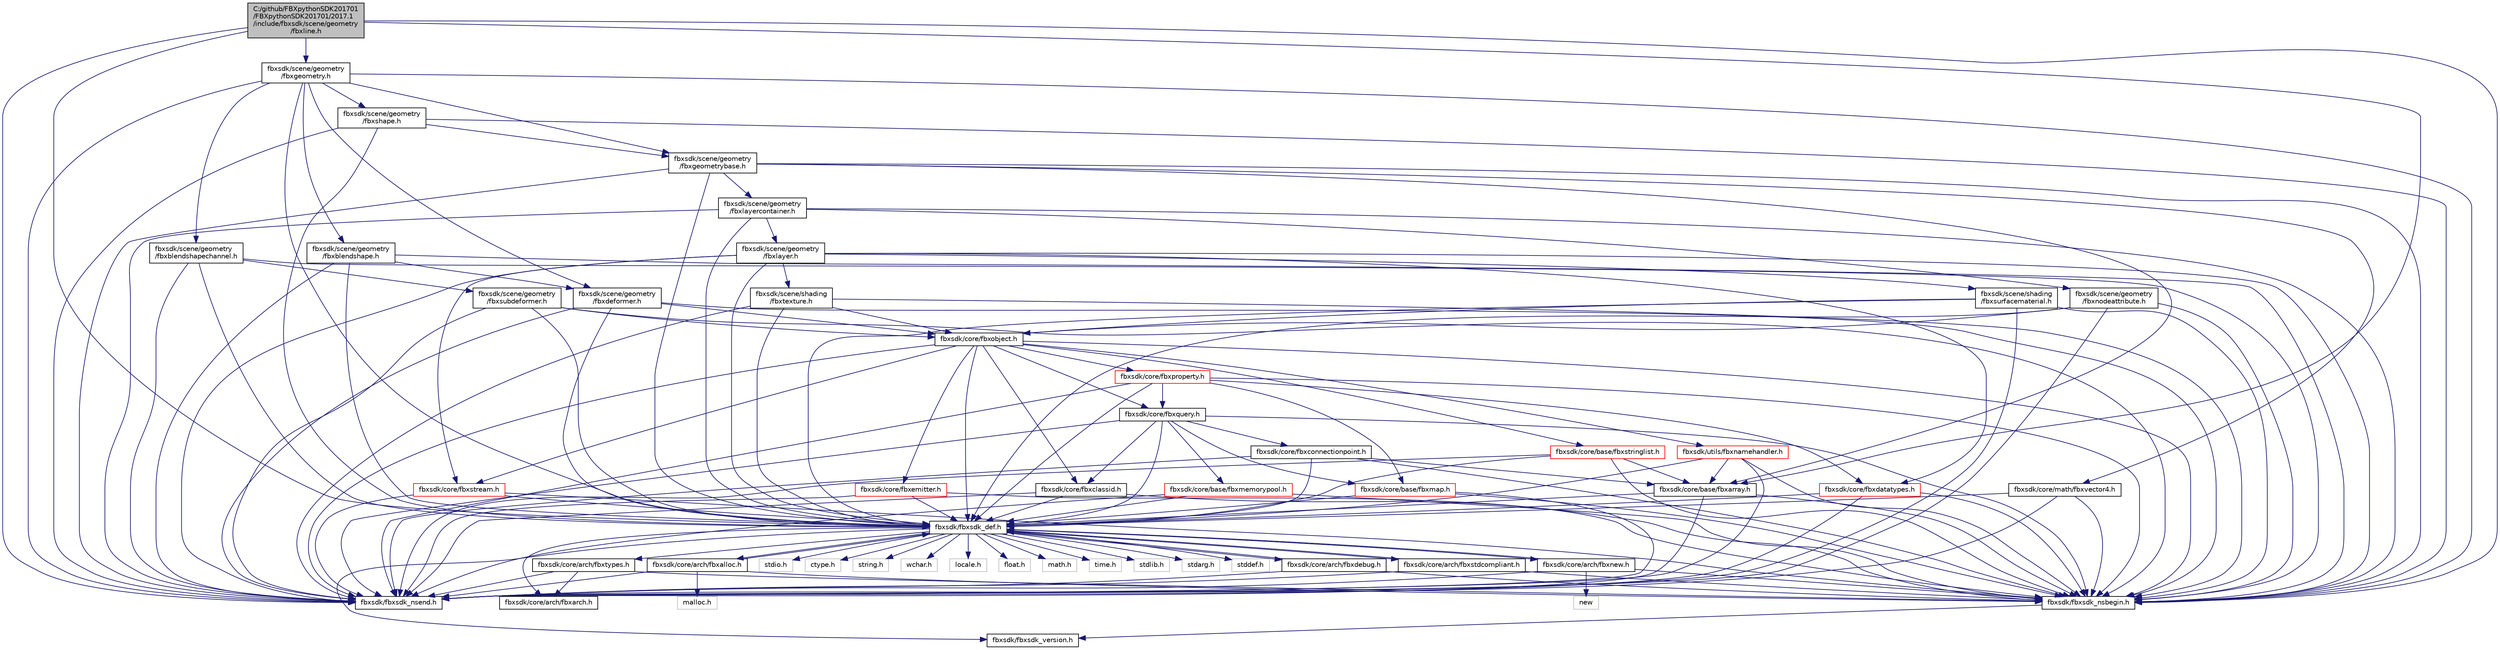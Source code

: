 digraph "C:/github/FBXpythonSDK201701/FBXpythonSDK201701/2017.1/include/fbxsdk/scene/geometry/fbxline.h"
{
  edge [fontname="Helvetica",fontsize="10",labelfontname="Helvetica",labelfontsize="10"];
  node [fontname="Helvetica",fontsize="10",shape=record];
  Node0 [label="C:/github/FBXpythonSDK201701\l/FBXpythonSDK201701/2017.1\l/include/fbxsdk/scene/geometry\l/fbxline.h",height=0.2,width=0.4,color="black", fillcolor="grey75", style="filled", fontcolor="black"];
  Node0 -> Node1 [color="midnightblue",fontsize="10",style="solid"];
  Node1 [label="fbxsdk/fbxsdk_def.h",height=0.2,width=0.4,color="black", fillcolor="white", style="filled",URL="$fbxsdk__def_8h.html"];
  Node1 -> Node2 [color="midnightblue",fontsize="10",style="solid"];
  Node2 [label="stdlib.h",height=0.2,width=0.4,color="grey75", fillcolor="white", style="filled"];
  Node1 -> Node3 [color="midnightblue",fontsize="10",style="solid"];
  Node3 [label="stdarg.h",height=0.2,width=0.4,color="grey75", fillcolor="white", style="filled"];
  Node1 -> Node4 [color="midnightblue",fontsize="10",style="solid"];
  Node4 [label="stddef.h",height=0.2,width=0.4,color="grey75", fillcolor="white", style="filled"];
  Node1 -> Node5 [color="midnightblue",fontsize="10",style="solid"];
  Node5 [label="stdio.h",height=0.2,width=0.4,color="grey75", fillcolor="white", style="filled"];
  Node1 -> Node6 [color="midnightblue",fontsize="10",style="solid"];
  Node6 [label="ctype.h",height=0.2,width=0.4,color="grey75", fillcolor="white", style="filled"];
  Node1 -> Node7 [color="midnightblue",fontsize="10",style="solid"];
  Node7 [label="string.h",height=0.2,width=0.4,color="grey75", fillcolor="white", style="filled"];
  Node1 -> Node8 [color="midnightblue",fontsize="10",style="solid"];
  Node8 [label="wchar.h",height=0.2,width=0.4,color="grey75", fillcolor="white", style="filled"];
  Node1 -> Node9 [color="midnightblue",fontsize="10",style="solid"];
  Node9 [label="locale.h",height=0.2,width=0.4,color="grey75", fillcolor="white", style="filled"];
  Node1 -> Node10 [color="midnightblue",fontsize="10",style="solid"];
  Node10 [label="float.h",height=0.2,width=0.4,color="grey75", fillcolor="white", style="filled"];
  Node1 -> Node11 [color="midnightblue",fontsize="10",style="solid"];
  Node11 [label="math.h",height=0.2,width=0.4,color="grey75", fillcolor="white", style="filled"];
  Node1 -> Node12 [color="midnightblue",fontsize="10",style="solid"];
  Node12 [label="time.h",height=0.2,width=0.4,color="grey75", fillcolor="white", style="filled"];
  Node1 -> Node13 [color="midnightblue",fontsize="10",style="solid"];
  Node13 [label="fbxsdk/fbxsdk_version.h",height=0.2,width=0.4,color="black", fillcolor="white", style="filled",URL="$fbxsdk__version_8h.html"];
  Node1 -> Node14 [color="midnightblue",fontsize="10",style="solid"];
  Node14 [label="fbxsdk/core/arch/fbxarch.h",height=0.2,width=0.4,color="black", fillcolor="white", style="filled",URL="$fbxarch_8h.html"];
  Node1 -> Node15 [color="midnightblue",fontsize="10",style="solid"];
  Node15 [label="fbxsdk/core/arch/fbxtypes.h",height=0.2,width=0.4,color="black", fillcolor="white", style="filled",URL="$fbxtypes_8h.html"];
  Node15 -> Node14 [color="midnightblue",fontsize="10",style="solid"];
  Node15 -> Node16 [color="midnightblue",fontsize="10",style="solid"];
  Node16 [label="fbxsdk/fbxsdk_nsbegin.h",height=0.2,width=0.4,color="black", fillcolor="white", style="filled",URL="$fbxsdk__nsbegin_8h.html"];
  Node16 -> Node13 [color="midnightblue",fontsize="10",style="solid"];
  Node15 -> Node17 [color="midnightblue",fontsize="10",style="solid"];
  Node17 [label="fbxsdk/fbxsdk_nsend.h",height=0.2,width=0.4,color="black", fillcolor="white", style="filled",URL="$fbxsdk__nsend_8h.html"];
  Node1 -> Node18 [color="midnightblue",fontsize="10",style="solid"];
  Node18 [label="fbxsdk/core/arch/fbxdebug.h",height=0.2,width=0.4,color="black", fillcolor="white", style="filled",URL="$fbxdebug_8h.html"];
  Node18 -> Node1 [color="midnightblue",fontsize="10",style="solid"];
  Node18 -> Node16 [color="midnightblue",fontsize="10",style="solid"];
  Node18 -> Node17 [color="midnightblue",fontsize="10",style="solid"];
  Node1 -> Node19 [color="midnightblue",fontsize="10",style="solid"];
  Node19 [label="fbxsdk/core/arch/fbxalloc.h",height=0.2,width=0.4,color="black", fillcolor="white", style="filled",URL="$fbxalloc_8h.html"];
  Node19 -> Node1 [color="midnightblue",fontsize="10",style="solid"];
  Node19 -> Node20 [color="midnightblue",fontsize="10",style="solid"];
  Node20 [label="malloc.h",height=0.2,width=0.4,color="grey75", fillcolor="white", style="filled"];
  Node19 -> Node16 [color="midnightblue",fontsize="10",style="solid"];
  Node19 -> Node17 [color="midnightblue",fontsize="10",style="solid"];
  Node1 -> Node21 [color="midnightblue",fontsize="10",style="solid"];
  Node21 [label="fbxsdk/core/arch/fbxnew.h",height=0.2,width=0.4,color="black", fillcolor="white", style="filled",URL="$fbxnew_8h.html"];
  Node21 -> Node1 [color="midnightblue",fontsize="10",style="solid"];
  Node21 -> Node22 [color="midnightblue",fontsize="10",style="solid"];
  Node22 [label="new",height=0.2,width=0.4,color="grey75", fillcolor="white", style="filled"];
  Node21 -> Node16 [color="midnightblue",fontsize="10",style="solid"];
  Node21 -> Node17 [color="midnightblue",fontsize="10",style="solid"];
  Node1 -> Node23 [color="midnightblue",fontsize="10",style="solid"];
  Node23 [label="fbxsdk/core/arch/fbxstdcompliant.h",height=0.2,width=0.4,color="black", fillcolor="white", style="filled",URL="$fbxstdcompliant_8h.html"];
  Node23 -> Node1 [color="midnightblue",fontsize="10",style="solid"];
  Node23 -> Node16 [color="midnightblue",fontsize="10",style="solid"];
  Node23 -> Node17 [color="midnightblue",fontsize="10",style="solid"];
  Node0 -> Node24 [color="midnightblue",fontsize="10",style="solid"];
  Node24 [label="fbxsdk/core/base/fbxarray.h",height=0.2,width=0.4,color="black", fillcolor="white", style="filled",URL="$fbxarray_8h.html"];
  Node24 -> Node1 [color="midnightblue",fontsize="10",style="solid"];
  Node24 -> Node16 [color="midnightblue",fontsize="10",style="solid"];
  Node24 -> Node17 [color="midnightblue",fontsize="10",style="solid"];
  Node0 -> Node25 [color="midnightblue",fontsize="10",style="solid"];
  Node25 [label="fbxsdk/scene/geometry\l/fbxgeometry.h",height=0.2,width=0.4,color="black", fillcolor="white", style="filled",URL="$fbxgeometry_8h.html"];
  Node25 -> Node1 [color="midnightblue",fontsize="10",style="solid"];
  Node25 -> Node26 [color="midnightblue",fontsize="10",style="solid"];
  Node26 [label="fbxsdk/scene/geometry\l/fbxgeometrybase.h",height=0.2,width=0.4,color="black", fillcolor="white", style="filled",URL="$fbxgeometrybase_8h.html"];
  Node26 -> Node1 [color="midnightblue",fontsize="10",style="solid"];
  Node26 -> Node24 [color="midnightblue",fontsize="10",style="solid"];
  Node26 -> Node27 [color="midnightblue",fontsize="10",style="solid"];
  Node27 [label="fbxsdk/core/math/fbxvector4.h",height=0.2,width=0.4,color="black", fillcolor="white", style="filled",URL="$fbxvector4_8h.html"];
  Node27 -> Node1 [color="midnightblue",fontsize="10",style="solid"];
  Node27 -> Node16 [color="midnightblue",fontsize="10",style="solid"];
  Node27 -> Node17 [color="midnightblue",fontsize="10",style="solid"];
  Node26 -> Node28 [color="midnightblue",fontsize="10",style="solid"];
  Node28 [label="fbxsdk/scene/geometry\l/fbxlayercontainer.h",height=0.2,width=0.4,color="black", fillcolor="white", style="filled",URL="$fbxlayercontainer_8h.html"];
  Node28 -> Node1 [color="midnightblue",fontsize="10",style="solid"];
  Node28 -> Node29 [color="midnightblue",fontsize="10",style="solid"];
  Node29 [label="fbxsdk/scene/geometry\l/fbxnodeattribute.h",height=0.2,width=0.4,color="black", fillcolor="white", style="filled",URL="$fbxnodeattribute_8h.html"];
  Node29 -> Node1 [color="midnightblue",fontsize="10",style="solid"];
  Node29 -> Node30 [color="midnightblue",fontsize="10",style="solid"];
  Node30 [label="fbxsdk/core/fbxobject.h",height=0.2,width=0.4,color="black", fillcolor="white", style="filled",URL="$fbxobject_8h.html"];
  Node30 -> Node1 [color="midnightblue",fontsize="10",style="solid"];
  Node30 -> Node31 [color="midnightblue",fontsize="10",style="solid"];
  Node31 [label="fbxsdk/core/fbxclassid.h",height=0.2,width=0.4,color="black", fillcolor="white", style="filled",URL="$fbxclassid_8h.html"];
  Node31 -> Node1 [color="midnightblue",fontsize="10",style="solid"];
  Node31 -> Node16 [color="midnightblue",fontsize="10",style="solid"];
  Node31 -> Node17 [color="midnightblue",fontsize="10",style="solid"];
  Node30 -> Node32 [color="midnightblue",fontsize="10",style="solid"];
  Node32 [label="fbxsdk/core/fbxquery.h",height=0.2,width=0.4,color="black", fillcolor="white", style="filled",URL="$fbxquery_8h.html"];
  Node32 -> Node1 [color="midnightblue",fontsize="10",style="solid"];
  Node32 -> Node31 [color="midnightblue",fontsize="10",style="solid"];
  Node32 -> Node33 [color="midnightblue",fontsize="10",style="solid"];
  Node33 [label="fbxsdk/core/fbxconnectionpoint.h",height=0.2,width=0.4,color="black", fillcolor="white", style="filled",URL="$fbxconnectionpoint_8h.html"];
  Node33 -> Node1 [color="midnightblue",fontsize="10",style="solid"];
  Node33 -> Node24 [color="midnightblue",fontsize="10",style="solid"];
  Node33 -> Node16 [color="midnightblue",fontsize="10",style="solid"];
  Node33 -> Node17 [color="midnightblue",fontsize="10",style="solid"];
  Node32 -> Node34 [color="midnightblue",fontsize="10",style="solid"];
  Node34 [label="fbxsdk/core/base/fbxmap.h",height=0.2,width=0.4,color="red", fillcolor="white", style="filled",URL="$fbxmap_8h.html"];
  Node34 -> Node1 [color="midnightblue",fontsize="10",style="solid"];
  Node34 -> Node16 [color="midnightblue",fontsize="10",style="solid"];
  Node34 -> Node17 [color="midnightblue",fontsize="10",style="solid"];
  Node32 -> Node39 [color="midnightblue",fontsize="10",style="solid"];
  Node39 [label="fbxsdk/core/base/fbxmemorypool.h",height=0.2,width=0.4,color="red", fillcolor="white", style="filled",URL="$fbxmemorypool_8h.html"];
  Node39 -> Node1 [color="midnightblue",fontsize="10",style="solid"];
  Node39 -> Node16 [color="midnightblue",fontsize="10",style="solid"];
  Node39 -> Node17 [color="midnightblue",fontsize="10",style="solid"];
  Node32 -> Node16 [color="midnightblue",fontsize="10",style="solid"];
  Node32 -> Node17 [color="midnightblue",fontsize="10",style="solid"];
  Node30 -> Node41 [color="midnightblue",fontsize="10",style="solid"];
  Node41 [label="fbxsdk/core/fbxemitter.h",height=0.2,width=0.4,color="red", fillcolor="white", style="filled",URL="$fbxemitter_8h.html"];
  Node41 -> Node1 [color="midnightblue",fontsize="10",style="solid"];
  Node41 -> Node16 [color="midnightblue",fontsize="10",style="solid"];
  Node41 -> Node17 [color="midnightblue",fontsize="10",style="solid"];
  Node30 -> Node51 [color="midnightblue",fontsize="10",style="solid"];
  Node51 [label="fbxsdk/core/fbxproperty.h",height=0.2,width=0.4,color="red", fillcolor="white", style="filled",URL="$fbxproperty_8h.html"];
  Node51 -> Node1 [color="midnightblue",fontsize="10",style="solid"];
  Node51 -> Node32 [color="midnightblue",fontsize="10",style="solid"];
  Node51 -> Node53 [color="midnightblue",fontsize="10",style="solid"];
  Node53 [label="fbxsdk/core/fbxdatatypes.h",height=0.2,width=0.4,color="red", fillcolor="white", style="filled",URL="$fbxdatatypes_8h.html"];
  Node53 -> Node1 [color="midnightblue",fontsize="10",style="solid"];
  Node53 -> Node16 [color="midnightblue",fontsize="10",style="solid"];
  Node53 -> Node17 [color="midnightblue",fontsize="10",style="solid"];
  Node51 -> Node34 [color="midnightblue",fontsize="10",style="solid"];
  Node51 -> Node16 [color="midnightblue",fontsize="10",style="solid"];
  Node51 -> Node17 [color="midnightblue",fontsize="10",style="solid"];
  Node30 -> Node56 [color="midnightblue",fontsize="10",style="solid"];
  Node56 [label="fbxsdk/core/fbxstream.h",height=0.2,width=0.4,color="red", fillcolor="white", style="filled",URL="$fbxstream_8h.html"];
  Node56 -> Node1 [color="midnightblue",fontsize="10",style="solid"];
  Node56 -> Node16 [color="midnightblue",fontsize="10",style="solid"];
  Node56 -> Node17 [color="midnightblue",fontsize="10",style="solid"];
  Node30 -> Node58 [color="midnightblue",fontsize="10",style="solid"];
  Node58 [label="fbxsdk/core/base/fbxstringlist.h",height=0.2,width=0.4,color="red", fillcolor="white", style="filled",URL="$fbxstringlist_8h.html"];
  Node58 -> Node1 [color="midnightblue",fontsize="10",style="solid"];
  Node58 -> Node24 [color="midnightblue",fontsize="10",style="solid"];
  Node58 -> Node16 [color="midnightblue",fontsize="10",style="solid"];
  Node58 -> Node17 [color="midnightblue",fontsize="10",style="solid"];
  Node30 -> Node59 [color="midnightblue",fontsize="10",style="solid"];
  Node59 [label="fbxsdk/utils/fbxnamehandler.h",height=0.2,width=0.4,color="red", fillcolor="white", style="filled",URL="$fbxnamehandler_8h.html"];
  Node59 -> Node1 [color="midnightblue",fontsize="10",style="solid"];
  Node59 -> Node24 [color="midnightblue",fontsize="10",style="solid"];
  Node59 -> Node16 [color="midnightblue",fontsize="10",style="solid"];
  Node59 -> Node17 [color="midnightblue",fontsize="10",style="solid"];
  Node30 -> Node16 [color="midnightblue",fontsize="10",style="solid"];
  Node30 -> Node17 [color="midnightblue",fontsize="10",style="solid"];
  Node29 -> Node16 [color="midnightblue",fontsize="10",style="solid"];
  Node29 -> Node17 [color="midnightblue",fontsize="10",style="solid"];
  Node28 -> Node60 [color="midnightblue",fontsize="10",style="solid"];
  Node60 [label="fbxsdk/scene/geometry\l/fbxlayer.h",height=0.2,width=0.4,color="black", fillcolor="white", style="filled",URL="$fbxlayer_8h.html"];
  Node60 -> Node1 [color="midnightblue",fontsize="10",style="solid"];
  Node60 -> Node53 [color="midnightblue",fontsize="10",style="solid"];
  Node60 -> Node56 [color="midnightblue",fontsize="10",style="solid"];
  Node60 -> Node61 [color="midnightblue",fontsize="10",style="solid"];
  Node61 [label="fbxsdk/scene/shading\l/fbxsurfacematerial.h",height=0.2,width=0.4,color="black", fillcolor="white", style="filled",URL="$fbxsurfacematerial_8h.html"];
  Node61 -> Node1 [color="midnightblue",fontsize="10",style="solid"];
  Node61 -> Node30 [color="midnightblue",fontsize="10",style="solid"];
  Node61 -> Node16 [color="midnightblue",fontsize="10",style="solid"];
  Node61 -> Node17 [color="midnightblue",fontsize="10",style="solid"];
  Node60 -> Node62 [color="midnightblue",fontsize="10",style="solid"];
  Node62 [label="fbxsdk/scene/shading\l/fbxtexture.h",height=0.2,width=0.4,color="black", fillcolor="white", style="filled",URL="$fbxtexture_8h.html"];
  Node62 -> Node1 [color="midnightblue",fontsize="10",style="solid"];
  Node62 -> Node30 [color="midnightblue",fontsize="10",style="solid"];
  Node62 -> Node16 [color="midnightblue",fontsize="10",style="solid"];
  Node62 -> Node17 [color="midnightblue",fontsize="10",style="solid"];
  Node60 -> Node16 [color="midnightblue",fontsize="10",style="solid"];
  Node60 -> Node17 [color="midnightblue",fontsize="10",style="solid"];
  Node28 -> Node16 [color="midnightblue",fontsize="10",style="solid"];
  Node28 -> Node17 [color="midnightblue",fontsize="10",style="solid"];
  Node26 -> Node16 [color="midnightblue",fontsize="10",style="solid"];
  Node26 -> Node17 [color="midnightblue",fontsize="10",style="solid"];
  Node25 -> Node63 [color="midnightblue",fontsize="10",style="solid"];
  Node63 [label="fbxsdk/scene/geometry\l/fbxdeformer.h",height=0.2,width=0.4,color="black", fillcolor="white", style="filled",URL="$fbxdeformer_8h.html"];
  Node63 -> Node1 [color="midnightblue",fontsize="10",style="solid"];
  Node63 -> Node30 [color="midnightblue",fontsize="10",style="solid"];
  Node63 -> Node16 [color="midnightblue",fontsize="10",style="solid"];
  Node63 -> Node17 [color="midnightblue",fontsize="10",style="solid"];
  Node25 -> Node64 [color="midnightblue",fontsize="10",style="solid"];
  Node64 [label="fbxsdk/scene/geometry\l/fbxshape.h",height=0.2,width=0.4,color="black", fillcolor="white", style="filled",URL="$fbxshape_8h.html"];
  Node64 -> Node1 [color="midnightblue",fontsize="10",style="solid"];
  Node64 -> Node26 [color="midnightblue",fontsize="10",style="solid"];
  Node64 -> Node16 [color="midnightblue",fontsize="10",style="solid"];
  Node64 -> Node17 [color="midnightblue",fontsize="10",style="solid"];
  Node25 -> Node65 [color="midnightblue",fontsize="10",style="solid"];
  Node65 [label="fbxsdk/scene/geometry\l/fbxblendshape.h",height=0.2,width=0.4,color="black", fillcolor="white", style="filled",URL="$fbxblendshape_8h.html"];
  Node65 -> Node1 [color="midnightblue",fontsize="10",style="solid"];
  Node65 -> Node63 [color="midnightblue",fontsize="10",style="solid"];
  Node65 -> Node16 [color="midnightblue",fontsize="10",style="solid"];
  Node65 -> Node17 [color="midnightblue",fontsize="10",style="solid"];
  Node25 -> Node66 [color="midnightblue",fontsize="10",style="solid"];
  Node66 [label="fbxsdk/scene/geometry\l/fbxblendshapechannel.h",height=0.2,width=0.4,color="black", fillcolor="white", style="filled",URL="$fbxblendshapechannel_8h.html"];
  Node66 -> Node1 [color="midnightblue",fontsize="10",style="solid"];
  Node66 -> Node67 [color="midnightblue",fontsize="10",style="solid"];
  Node67 [label="fbxsdk/scene/geometry\l/fbxsubdeformer.h",height=0.2,width=0.4,color="black", fillcolor="white", style="filled",URL="$fbxsubdeformer_8h.html"];
  Node67 -> Node1 [color="midnightblue",fontsize="10",style="solid"];
  Node67 -> Node30 [color="midnightblue",fontsize="10",style="solid"];
  Node67 -> Node16 [color="midnightblue",fontsize="10",style="solid"];
  Node67 -> Node17 [color="midnightblue",fontsize="10",style="solid"];
  Node66 -> Node16 [color="midnightblue",fontsize="10",style="solid"];
  Node66 -> Node17 [color="midnightblue",fontsize="10",style="solid"];
  Node25 -> Node16 [color="midnightblue",fontsize="10",style="solid"];
  Node25 -> Node17 [color="midnightblue",fontsize="10",style="solid"];
  Node0 -> Node16 [color="midnightblue",fontsize="10",style="solid"];
  Node0 -> Node17 [color="midnightblue",fontsize="10",style="solid"];
}
